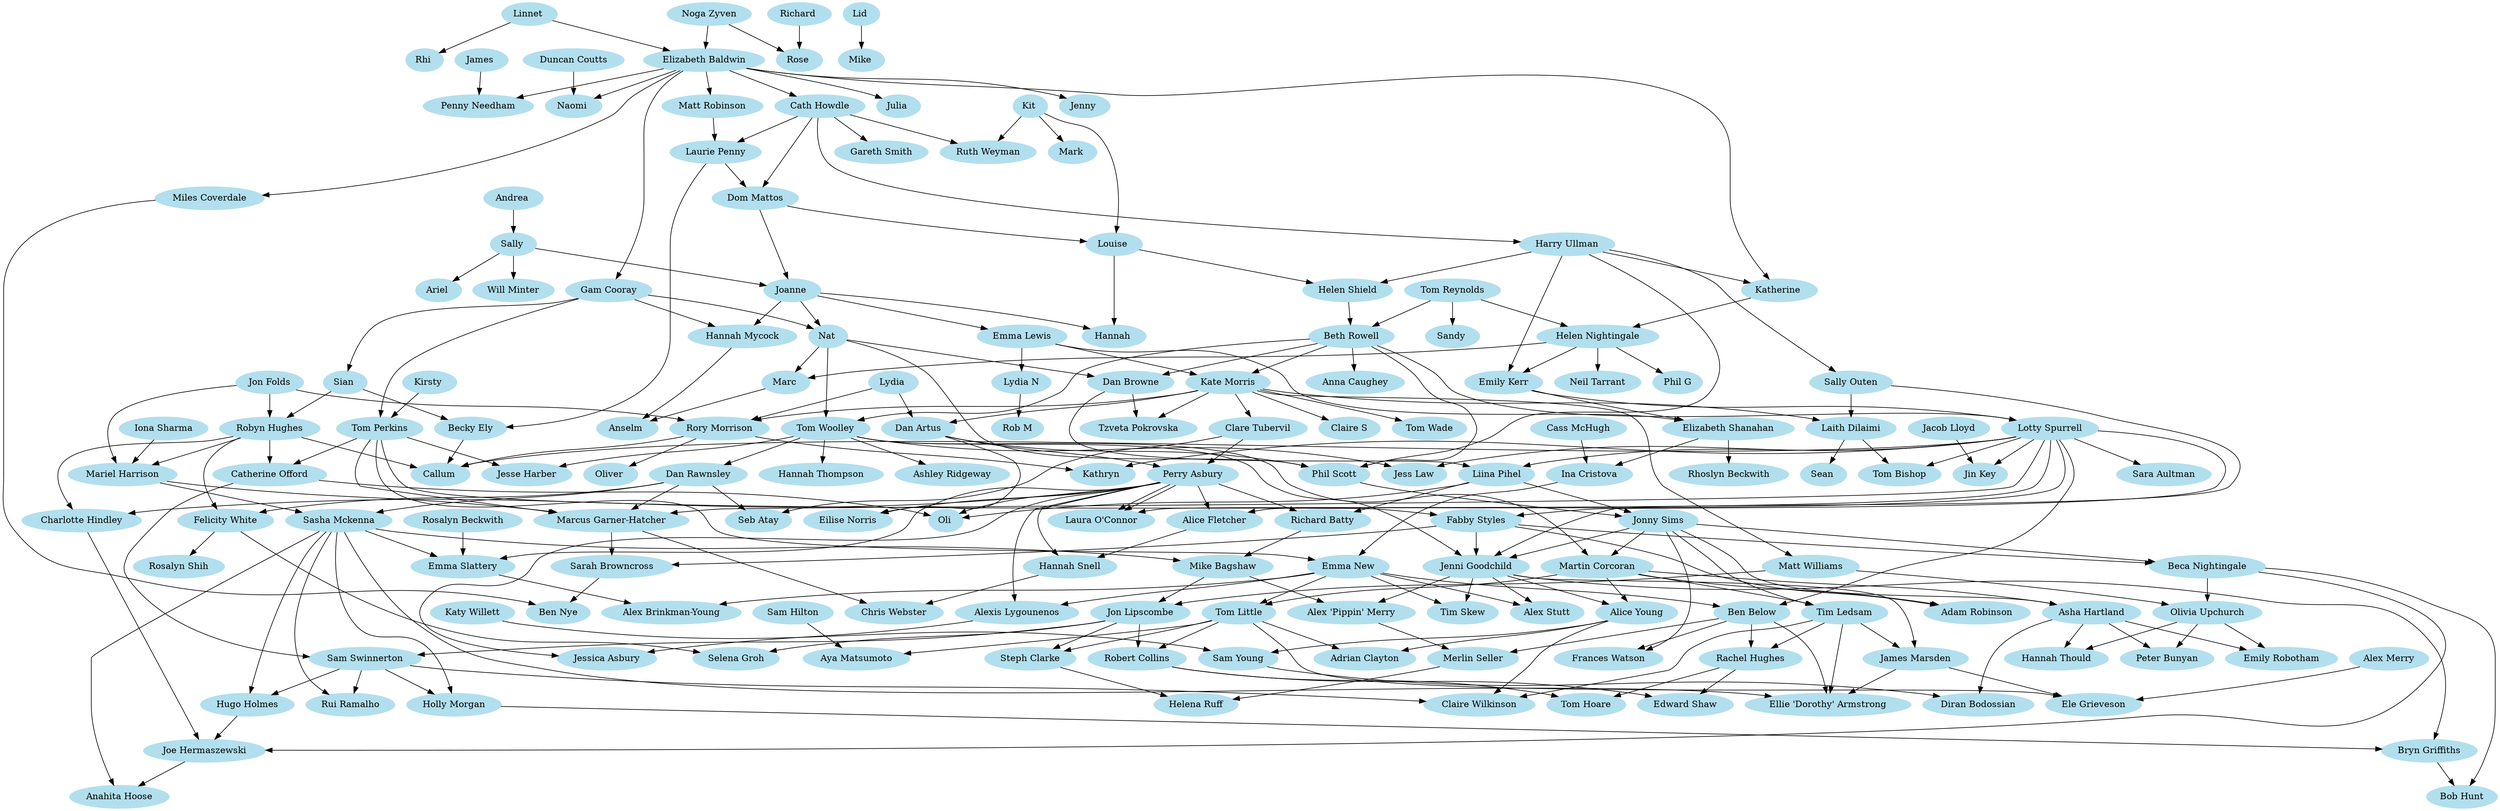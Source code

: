 digraph oules {
    size="1500,750"
    node [color=lightblue2, style=filled]
    {
        "Emma New";
        "Lotty Spurrell";
    } -> "Ben Below";
    {
        "Tom Perkins";
        "Ina Cristova";
    } -> "Emma New";
    {
        "Emily Kerr";
        "Beth Rowell";
    } -> "Lotty Spurrell";
    {
        "Helen Nightingale";
        "Harry Ullman";
    } -> "Emily Kerr";
    {
        "Tom Reynolds";
        "Helen Shield";
    } -> "Beth Rowell";
    {
        "Tom Reynolds";
        "Katherine ";
    } -> "Helen Nightingale";
    {
        "Cath Howdle";
    } -> "Harry Ullman";
    {
        "Tom Reynolds";
    } -> "Sandy ";
    {
        "Laith Dilaimi";
        "Lotty Spurrell";
    } -> "Tom Bishop";
    {
        "Perry Asbury";
        "Lotty Spurrell";
    } -> "Laura O'Connor";
    {
        "Perry Asbury";
        "Lotty Spurrell";
    } -> "Alice Fletcher";
    {
        "Dan Rawnsley";
        "Lotty Spurrell";
        "Tom Perkins";
        "Mariel Harrison";
    } -> "Marcus Garner-Hatcher";
    {
        "Tom Perkins";
        "Lotty Spurrell";
    } -> "Fabby Styles";
    {
        "Dan Browne";
        "Lotty Spurrell";
    } -> "Liina Pihel";
    {
        "Jacob Lloyd";
        "Lotty Spurrell";
    } -> "Jin Key";
    {
        "Rory Morrison";
        "Lotty Spurrell";
        "Robyn Hughes";
        "Becky Ely";
    } -> "Callum ";
    {
        "Rory Morrison";
        "Lotty Spurrell";
    } -> "Kathryn ";
    {
        "Tom Woolley";
    } -> "Dan Rawnsley";
    {
        "Ben Below";
        "Jonny Sims";
    } -> "Frances Watson";
    {
        "Phil Scott";
        "Liina Pihel";
    } -> "Jonny Sims";
    {
        "Kate Morris";
        "Sally Outen";
    } -> "Laith Dilaimi";
    {
        "Dan Artus";
        "Clare Tubervil";
    } -> "Perry Asbury";
    {
        "Lydia ";
        "Kate Morris";
    } -> "Dan Artus";
    {
        "Kate Morris";
    } -> "Clare Tubervil";
    {
        "Beth Rowell";
        "Emma Lewis";
    } -> "Kate Morris";
    {
        "Dan Artus";
        "Harry Ullman";
        "Nat ";
        "Beth Rowell";
    } -> "Phil Scott";
    {
        "Robyn Hughes";
        "Jon Folds";
        "Iona Sharma";
    } -> "Mariel Harrison";
    {
        "Gam Cooray";
        "Kirsty ";
    } -> "Tom Perkins";
    {
        "Beth Rowell";
        "Nat ";
    } -> "Dan Browne";
    {
        "Jon Folds";
        "Kate Morris";
        "Lydia ";
    } -> "Rory Morrison";
    {
        "Jon Folds";
        "Sian ";
    } -> "Robyn Hughes";
    {
        "Cass McHugh";
        "Elizabeth Shanahan";
    } -> "Ina Cristova";
    {
        "Joanne ";
    } -> "Emma Lewis";
    {
        "Perry Asbury";
        "Dan Artus";
    } -> "Eilise Norris";
    {
        "Perry Asbury";
    } -> "Laura O'Connor";
    {
        "Perry Asbury";
        "Alice Fletcher";
    } -> "Hannah Snell";
    {
        "Perry Asbury";
        "Catherine Offord";
        "Liina Pihel";
    } -> "Oli ";
    {
        "Tom Perkins";
        "Robyn Hughes";
    } -> "Catherine Offord";
    {
        "Perry Asbury";
        "Liina Pihel";
    } -> "Richard Batty";
    {
        "Richard Batty";
        "Sasha Mckenna";
    } -> "Mike Bagshaw";
    {
        "Dan Rawnsley";
        "Mariel Harrison";
    } -> "Sasha Mckenna";
    {
        "Perry Asbury";
        "Robyn Hughes";
    } -> "Charlotte Hindley";
    {
        "Perry Asbury";
        "Emma New";
    } -> "Alexis Lygounenos";
    {
        "Perry Asbury";
        "Alexis Lygounenos";
    } -> "Jessica Asbury";
    {
        "Sam Swinnerton";
        "Sasha Mckenna";
    } -> "Rui Ramalho";
    {
        "Sam Swinnerton";
        "Sasha Mckenna";
    } -> "Hugo Holmes";
    {
        "Elizabeth Shanahan";
    } -> "Rhoslyn Beckwith";
    {
        "Emily Kerr";
        "Emma Lewis";
    } -> "Elizabeth Shanahan";
    {
        "Tom Perkins";
        "Tom Woolley";
    } -> "Jesse Harber";
    {
        "Beth Rowell";
        "Nat ";
    } -> "Tom Woolley";
    {
        "Elizabeth Baldwin";
    } -> "Gam Cooray";
    {
        "Linnet ";
        "Noga Zyven";
    } -> "Elizabeth Baldwin";
    {
        "Gam Cooray";
        "Joanne ";
    } -> "Nat ";
    {
        "Dom Mattos";
        "Sally ";
    } -> "Joanne ";
    {
        "Gam Cooray";
    } -> "Sian ";
    {
        "Gam Cooray";
        "Joanne ";
    } -> "Hannah Mycock";
    {
        "Sian ";
        "Laurie Penny";
    } -> "Becky Ely";
    {
        "Matt Robinson";
        "Cath Howdle";
    } -> "Laurie Penny";
    {
        "Elizabeth Baldwin";
    } -> "Julia ";
    {
        "Elizabeth Baldwin";
        "Harry Ullman";
    } -> "Katherine ";
    {
        "Elizabeth Baldwin";
    } -> "Miles Coverdale";
    {
        "James ";
        "Elizabeth Baldwin";
    } -> "Penny Needham";
    {
        "Elizabeth Baldwin";
    } -> "Matt Robinson";
    {
        "Elizabeth Baldwin";
    } -> "Jenny ";
    {
        "Elizabeth Baldwin";
    } -> "Cath Howdle";
    {
        "Cath Howdle";
    } -> "Gareth Smith";
    {
        "Cath Howdle";
        "Kit ";
    } -> "Ruth Weyman";
    {
        "Duncan Coutts";
        "Elizabeth Baldwin";
    } -> "Naomi ";
    {
        "Linnet ";
    } -> "Rhi ";
    {
        "Richard ";
        "Noga Zyven";
    } -> "Rose ";
    {
        "Lid ";
    } -> "Mike ";
    {
        "Laurie Penny";
        "Cath Howdle";
    } -> "Dom Mattos";
    {
        "Andrea ";
    } -> "Sally ";
    {
        "Dom Mattos";
        "Kit ";
    } -> "Louise ";
    {
        "Louise ";
        "Harry Ullman";
    } -> "Helen Shield";
    {
        "Kit ";
    } -> "Mark ";
    {
        "Sally ";
    } -> "Will Minter";
    {
        "Sally ";
    } -> "Ariel ";
    {
        "Harry Ullman";
    } -> "Sally Outen";
    {
        "Helen Nightingale";
    } -> "Phil G";
    {
        "Louise ";
        "Joanne ";
    } -> "Hannah ";
    {
        "Tom Woolley";
    } -> "Ashley Ridgeway";
    {
        "Beth Rowell";
    } -> "Anna Caughey";
    {
        "Kate Morris";
    } -> "Claire S";
    {
        "Tom Woolley";
        "Jonny Sims";
    } -> "Martin Corcoran";
    {
        "Dan Browne";
        "Kate Morris";
    } -> "Tzveta Pokrovska";
    {
        "Kate Morris";
    } -> "Matt Williams";
    {
        "Kate Morris";
    } -> "Tom Wade";
    {
        "Helen Nightingale";
        "Nat ";
    } -> "Marc ";
    {
        "Marc ";
        "Hannah Mycock";
    } -> "Anselm ";
    {
        "Jonny Sims";
        "Fabby Styles";
        "Tom Woolley";
        "Sally Outen";
    } -> "Jenni Goodchild";
    {
        "Rory Morrison";
    } -> "Oliver ";
    {
        "Dan Rawnsley";
        "Clare Tubervil";
    } -> "Seb Atay";
    {
        "Sam Swinnerton";
        "Sasha Mckenna";
    } -> "Holly Morgan";
    {
        "Helen Nightingale";
    } -> "Neil Tarrant";
    {
        "Laith Dilaimi";
    } -> "Sean ";
    {
        "Tom Woolley";
        "Lotty Spurrell";
    } -> "Jess Law";
    {
        "Tom Woolley";
    } -> "Hannah Thompson";
    {
        "Emma Lewis";
    } -> "Lydia N";
    {
        "Lydia N";
    } -> "Rob M";
    {
        "Mike Bagshaw";
        "Matt Williams";
    } -> "Jon Lipscombe";
    {
        "Marcus Garner-Hatcher";
        "Fabby Styles";
    } -> "Sarah Browncross";
    {
        "Miles Coverdale";
        "Sarah Browncross";
    } -> "Ben Nye";
    {
        "Lotty Spurrell";
    } -> "Sara Aultman";
    {
        "Jonny Sims";
        "Fabby Styles";
    } -> "Beca Nightingale";
    {
        "Jonny Sims";
        "Martin Corcoran";
    } -> "Asha Hartland";
    {
        "Asha Hartland";
        "Olivia Upchurch";
    } -> "Emily Robotham";
    {
        "Jon Lipscombe";
        "Catherine Offord";
    } -> "Sam Swinnerton";
    {
        "Holly Morgan";
        "Jenni Goodchild";
    } -> "Bryn Griffiths";
    {
        "Asha Hartland";
        "Olivia Upchurch";
    } -> "Hannah Thould";
    {
        "Matt Williams";
        "Beca Nightingale";
    } -> "Olivia Upchurch";
    {
        "Dan Rawnsley";
        "Robyn Hughes";
    } -> "Felicity White";
    {
        "Jon Lipscombe";
        "Felicity White";
    } -> "Selena Groh";
    {
        "Felicity White";
    } -> "Rosalyn Shih";
    {
        "Martin Corcoran";
        "Fabby Styles";
    } -> "Adam Robinson";
    {
        "Sam Swinnerton";
        "Alice Young";
        "Tim Ledsam";
    } -> "Claire Wilkinson";
    {
        "Martin Corcoran";
        "Jenni Goodchild";
    } -> "Alice Young";
    {
        "Jonny Sims";
        "Martin Corcoran";
    } -> "Tim Ledsam";
    {
        "Alice Young";
        "Katy Willett";
    } -> "Sam Young";
    {
        "Martin Corcoran";
        "Emma New";
    } -> "Tom Little";
    {
        "Tom Little";
        "Sam Hilton";
    } -> "Aya Matsumoto";
    {
        "Ben Below";
        "Tim Ledsam";
    } -> "Rachel Hughes";
    {
        "Asha Hartland";
        "Olivia Upchurch";
    } -> "Peter Bunyan";
    {
        "Tom Little";
        "Alice Young";
    } -> "Adrian Clayton";
    {
        "Tom Little";
        "Jon Lipscombe";
    } -> "Steph Clarke";
    {
        "Ben Below";
        "Sasha Mckenna";
        "Tim Ledsam";
        "James Marsden";
    } -> "Ellie 'Dorothy' Armstrong";
    {
        "Bryn Griffiths";
        "Beca Nightingale";
    } -> "Bob Hunt";
    {
        "Ben Below";
        "Alex 'Pippin' Merry";
    } -> "Merlin Seller";
    {
        "Mike Bagshaw";
        "Jenni Goodchild";
    } -> "Alex 'Pippin' Merry";
    {
        "Robert Collins";
        "Rachel Hughes";
    } -> "Edward Shaw";
    {
        "Merlin Seller";
        "Steph Clarke";
    } -> "Helena Ruff";
    {
        "Tom Little";
        "Jon Lipscombe";
    } -> "Robert Collins";
    {
        "Beca Nightingale";
        "Charlotte Hindley";
        "Hugo Holmes";
    } -> "Joe Hermaszewski";
    {
        "Joe Hermaszewski";
        "Sasha Mckenna";
    } -> "Anahita Hoose";
    {
        "Rosalyn Beckwith";
        "Sasha Mckenna";
        "Perry Asbury";
    } -> "Emma Slattery";
    {
        "Emma Slattery";
        "Emma New";
    } -> "Alex Brinkman-Young";
    {
        "Asha Hartland";
        "Sam Young";
    } -> "Diran Bodossian";
    {
        "Jenni Goodchild";
        "Emma New";
    } -> "Tim Skew";
    {
        "Robert Collins";
        "Rachel Hughes";
    } -> "Tom Hoare";
    {
        "Marcus Garner-Hatcher";
        "Hannah Snell";
    } -> "Chris Webster";
    {
        "Tim Ledsam";
        "Jenni Goodchild";
    } -> "James Marsden";
    {
        "James Marsden";
        "Alex Merry";
        "Tom Little";
    } -> "Ele Grieveson";
    {
        "Emma New";
        "Jenni Goodchild";
    } -> "Alex Stutt";
}

